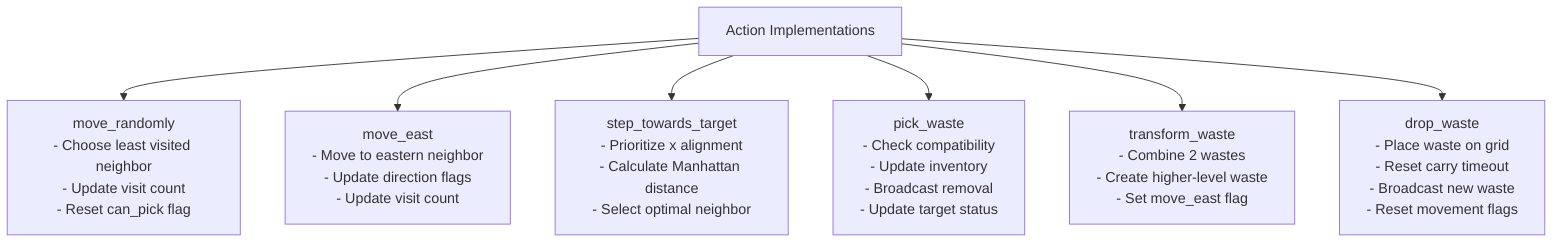 flowchart TD
    Actions["Action Implementations"] --> Move_Randomly
    Actions --> Move_East
    Actions --> Step_Towards
    Actions --> Pick_Waste
    Actions --> Transform_Waste
    Actions --> Drop_Waste
    
    Move_Randomly["move_randomly<br>- Choose least visited neighbor<br>- Update visit count<br>- Reset can_pick flag"]
    
    Move_East["move_east<br>- Move to eastern neighbor<br>- Update direction flags<br>- Update visit count"]
    
    Step_Towards["step_towards_target<br>- Prioritize x alignment<br>- Calculate Manhattan distance<br>- Select optimal neighbor"]
    
    Pick_Waste["pick_waste<br>- Check compatibility<br>- Update inventory<br>- Broadcast removal<br>- Update target status"]
    
    Transform_Waste["transform_waste<br>- Combine 2 wastes<br>- Create higher-level waste<br>- Set move_east flag"]
    
    Drop_Waste["drop_waste<br>- Place waste on grid<br>- Reset carry timeout<br>- Broadcast new waste<br>- Reset movement flags"]